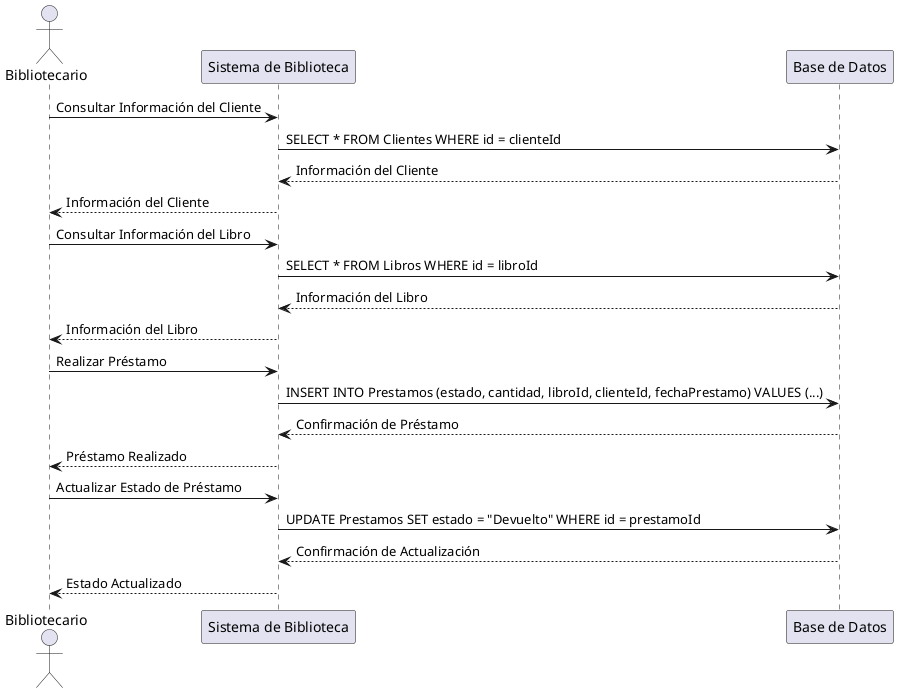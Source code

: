 @startuml Diagrama_Secuencias

actor Bibliotecario
participant "Sistema de Biblioteca" as Sistema
participant "Base de Datos" as DB

Bibliotecario -> Sistema : Consultar Información del Cliente
Sistema -> DB : SELECT * FROM Clientes WHERE id = clienteId
DB --> Sistema : Información del Cliente
Sistema --> Bibliotecario : Información del Cliente

Bibliotecario -> Sistema : Consultar Información del Libro
Sistema -> DB : SELECT * FROM Libros WHERE id = libroId
DB --> Sistema : Información del Libro
Sistema --> Bibliotecario : Información del Libro

Bibliotecario -> Sistema : Realizar Préstamo
Sistema -> DB : INSERT INTO Prestamos (estado, cantidad, libroId, clienteId, fechaPrestamo) VALUES (...)
DB --> Sistema : Confirmación de Préstamo
Sistema --> Bibliotecario : Préstamo Realizado

Bibliotecario -> Sistema : Actualizar Estado de Préstamo
Sistema -> DB : UPDATE Prestamos SET estado = "Devuelto" WHERE id = prestamoId
DB --> Sistema : Confirmación de Actualización
Sistema --> Bibliotecario : Estado Actualizado

@enduml
